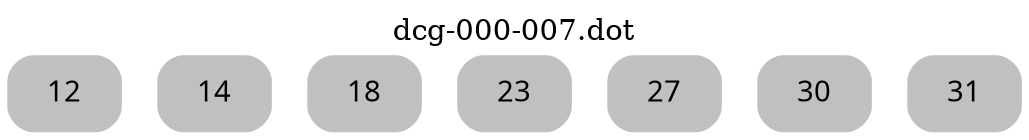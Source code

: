 digraph dcg_0 {
  labelloc="t";
  label="dcg-000-007.dot";
  node [fontname="sans-serif"];
  node [shape=box style="rounded,filled"];
  n12 [label="12" color=grey];
  n14 [label="14" color=grey];
  n18 [label="18" color=grey];
  n23 [label="23" color=grey];
  n27 [label="27" color=grey];
  n30 [label="30" color=grey];
  n31 [label="31" color=grey];
}

